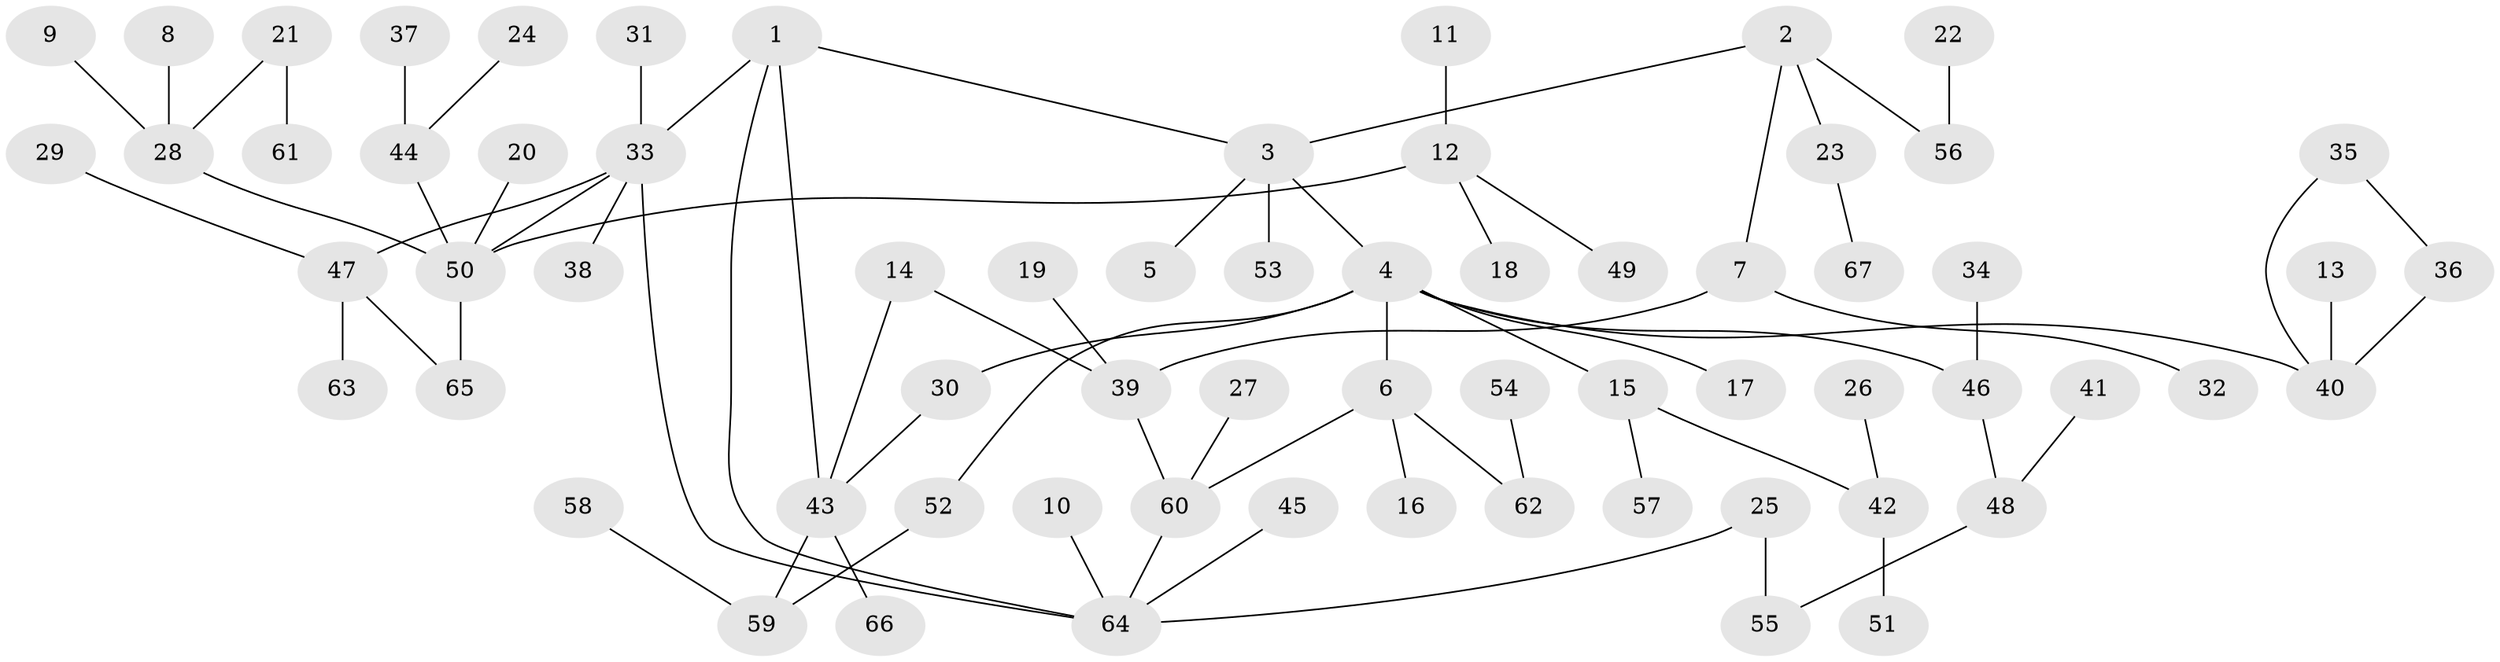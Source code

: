 // original degree distribution, {4: 0.10526315789473684, 7: 0.022556390977443608, 3: 0.13533834586466165, 6: 0.015037593984962405, 2: 0.24812030075187969, 5: 0.03007518796992481, 1: 0.44360902255639095}
// Generated by graph-tools (version 1.1) at 2025/49/03/09/25 03:49:22]
// undirected, 67 vertices, 75 edges
graph export_dot {
graph [start="1"]
  node [color=gray90,style=filled];
  1;
  2;
  3;
  4;
  5;
  6;
  7;
  8;
  9;
  10;
  11;
  12;
  13;
  14;
  15;
  16;
  17;
  18;
  19;
  20;
  21;
  22;
  23;
  24;
  25;
  26;
  27;
  28;
  29;
  30;
  31;
  32;
  33;
  34;
  35;
  36;
  37;
  38;
  39;
  40;
  41;
  42;
  43;
  44;
  45;
  46;
  47;
  48;
  49;
  50;
  51;
  52;
  53;
  54;
  55;
  56;
  57;
  58;
  59;
  60;
  61;
  62;
  63;
  64;
  65;
  66;
  67;
  1 -- 3 [weight=1.0];
  1 -- 33 [weight=1.0];
  1 -- 43 [weight=1.0];
  1 -- 64 [weight=1.0];
  2 -- 3 [weight=1.0];
  2 -- 7 [weight=1.0];
  2 -- 23 [weight=1.0];
  2 -- 56 [weight=1.0];
  3 -- 4 [weight=1.0];
  3 -- 5 [weight=1.0];
  3 -- 53 [weight=1.0];
  4 -- 6 [weight=1.0];
  4 -- 15 [weight=1.0];
  4 -- 17 [weight=1.0];
  4 -- 30 [weight=1.0];
  4 -- 40 [weight=1.0];
  4 -- 46 [weight=2.0];
  4 -- 52 [weight=1.0];
  6 -- 16 [weight=1.0];
  6 -- 60 [weight=1.0];
  6 -- 62 [weight=1.0];
  7 -- 32 [weight=1.0];
  7 -- 39 [weight=1.0];
  8 -- 28 [weight=1.0];
  9 -- 28 [weight=1.0];
  10 -- 64 [weight=1.0];
  11 -- 12 [weight=1.0];
  12 -- 18 [weight=1.0];
  12 -- 49 [weight=1.0];
  12 -- 50 [weight=2.0];
  13 -- 40 [weight=1.0];
  14 -- 39 [weight=1.0];
  14 -- 43 [weight=1.0];
  15 -- 42 [weight=1.0];
  15 -- 57 [weight=1.0];
  19 -- 39 [weight=1.0];
  20 -- 50 [weight=1.0];
  21 -- 28 [weight=1.0];
  21 -- 61 [weight=1.0];
  22 -- 56 [weight=1.0];
  23 -- 67 [weight=1.0];
  24 -- 44 [weight=1.0];
  25 -- 55 [weight=1.0];
  25 -- 64 [weight=1.0];
  26 -- 42 [weight=1.0];
  27 -- 60 [weight=1.0];
  28 -- 50 [weight=1.0];
  29 -- 47 [weight=1.0];
  30 -- 43 [weight=1.0];
  31 -- 33 [weight=1.0];
  33 -- 38 [weight=1.0];
  33 -- 47 [weight=1.0];
  33 -- 50 [weight=1.0];
  33 -- 64 [weight=1.0];
  34 -- 46 [weight=1.0];
  35 -- 36 [weight=1.0];
  35 -- 40 [weight=1.0];
  36 -- 40 [weight=1.0];
  37 -- 44 [weight=1.0];
  39 -- 60 [weight=1.0];
  41 -- 48 [weight=1.0];
  42 -- 51 [weight=1.0];
  43 -- 59 [weight=1.0];
  43 -- 66 [weight=1.0];
  44 -- 50 [weight=1.0];
  45 -- 64 [weight=1.0];
  46 -- 48 [weight=1.0];
  47 -- 63 [weight=1.0];
  47 -- 65 [weight=1.0];
  48 -- 55 [weight=1.0];
  50 -- 65 [weight=1.0];
  52 -- 59 [weight=1.0];
  54 -- 62 [weight=1.0];
  58 -- 59 [weight=1.0];
  60 -- 64 [weight=1.0];
}
